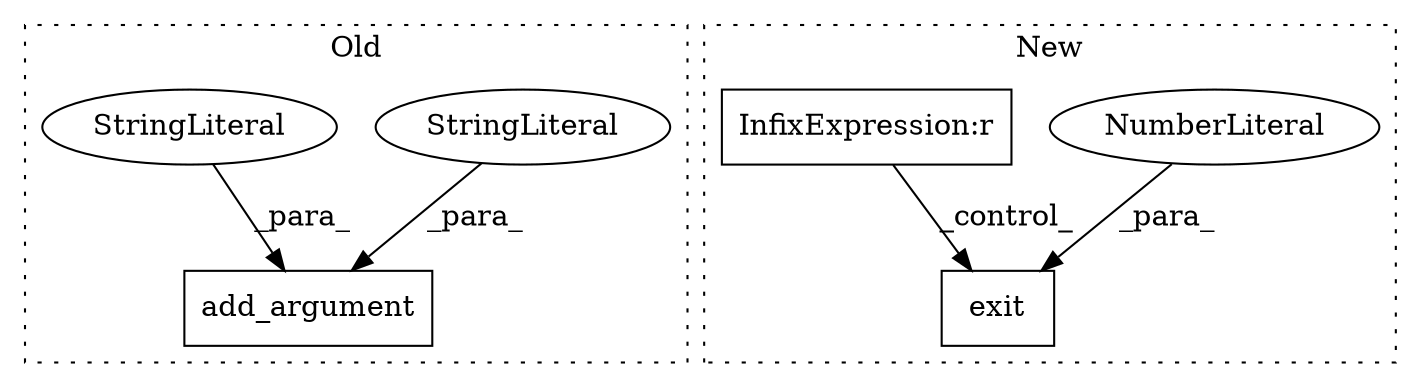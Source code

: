 digraph G {
subgraph cluster0 {
1 [label="add_argument" a="32" s="618,713" l="13,1" shape="box"];
3 [label="StringLiteral" a="45" s="631" l="17" shape="ellipse"];
6 [label="StringLiteral" a="45" s="655" l="33" shape="ellipse"];
label = "Old";
style="dotted";
}
subgraph cluster1 {
2 [label="exit" a="32" s="1431,1437" l="5,1" shape="box"];
4 [label="NumberLiteral" a="34" s="1436" l="1" shape="ellipse"];
5 [label="InfixExpression:r" a="27" s="1355" l="4" shape="box"];
label = "New";
style="dotted";
}
3 -> 1 [label="_para_"];
4 -> 2 [label="_para_"];
5 -> 2 [label="_control_"];
6 -> 1 [label="_para_"];
}